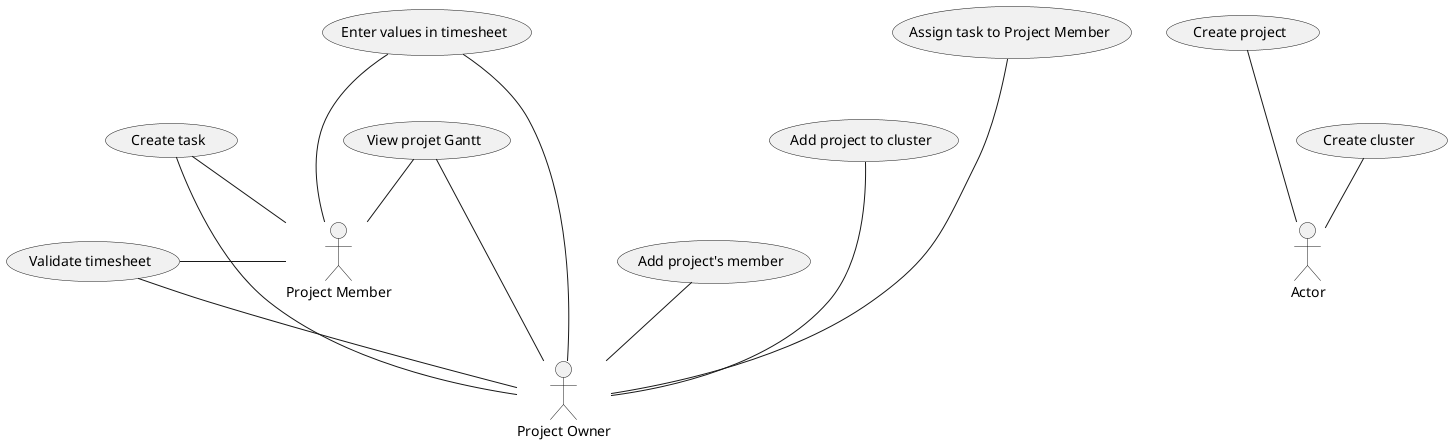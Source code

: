 @startuml

(Create project) --- :Actor:
(Create cluster) -- :Actor:
(Add project's member) -- :Project Owner:
(Add project to cluster) --- :Project Owner:
(Enter values in timesheet) --- :Project Member:
(Enter values in timesheet) --- :Project Owner:
(Validate timesheet) - :Project Member:
(Validate timesheet) -- :Project Owner:
(Create task) - :Project Member:
(Create task) --- :Project Owner:
(Assign task to Project Member) ---- :Project Owner:
(View projet Gantt) - :Project Member:
(View projet Gantt) --- :Project Owner:

@enduml